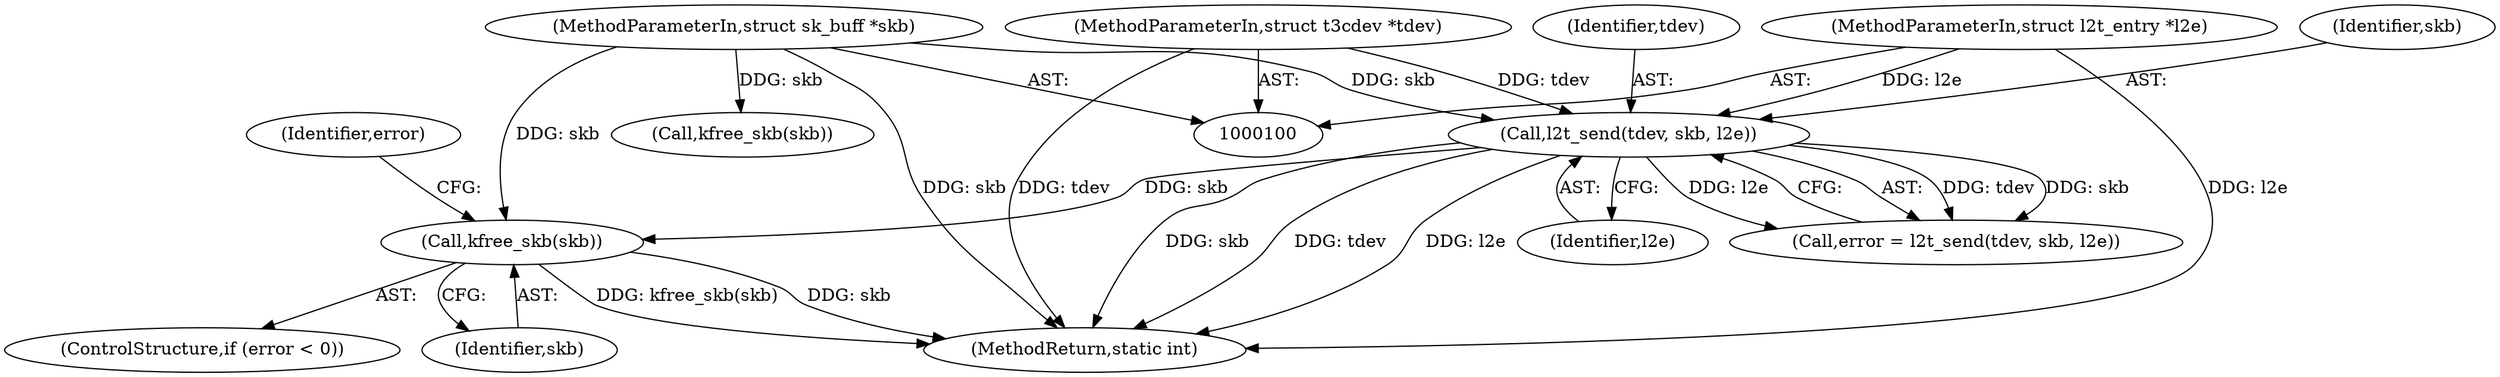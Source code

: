 digraph "0_linux_67f1aee6f45059fd6b0f5b0ecb2c97ad0451f6b3_0@API" {
"1000136" [label="(Call,kfree_skb(skb))"];
"1000128" [label="(Call,l2t_send(tdev, skb, l2e))"];
"1000101" [label="(MethodParameterIn,struct t3cdev *tdev)"];
"1000102" [label="(MethodParameterIn,struct sk_buff *skb)"];
"1000103" [label="(MethodParameterIn,struct l2t_entry *l2e)"];
"1000136" [label="(Call,kfree_skb(skb))"];
"1000137" [label="(Identifier,skb)"];
"1000131" [label="(Identifier,l2e)"];
"1000129" [label="(Identifier,tdev)"];
"1000130" [label="(Identifier,skb)"];
"1000121" [label="(Call,kfree_skb(skb))"];
"1000139" [label="(Identifier,error)"];
"1000128" [label="(Call,l2t_send(tdev, skb, l2e))"];
"1000103" [label="(MethodParameterIn,struct l2t_entry *l2e)"];
"1000102" [label="(MethodParameterIn,struct sk_buff *skb)"];
"1000126" [label="(Call,error = l2t_send(tdev, skb, l2e))"];
"1000132" [label="(ControlStructure,if (error < 0))"];
"1000101" [label="(MethodParameterIn,struct t3cdev *tdev)"];
"1000140" [label="(MethodReturn,static int)"];
"1000136" -> "1000132"  [label="AST: "];
"1000136" -> "1000137"  [label="CFG: "];
"1000137" -> "1000136"  [label="AST: "];
"1000139" -> "1000136"  [label="CFG: "];
"1000136" -> "1000140"  [label="DDG: kfree_skb(skb)"];
"1000136" -> "1000140"  [label="DDG: skb"];
"1000128" -> "1000136"  [label="DDG: skb"];
"1000102" -> "1000136"  [label="DDG: skb"];
"1000128" -> "1000126"  [label="AST: "];
"1000128" -> "1000131"  [label="CFG: "];
"1000129" -> "1000128"  [label="AST: "];
"1000130" -> "1000128"  [label="AST: "];
"1000131" -> "1000128"  [label="AST: "];
"1000126" -> "1000128"  [label="CFG: "];
"1000128" -> "1000140"  [label="DDG: skb"];
"1000128" -> "1000140"  [label="DDG: tdev"];
"1000128" -> "1000140"  [label="DDG: l2e"];
"1000128" -> "1000126"  [label="DDG: tdev"];
"1000128" -> "1000126"  [label="DDG: skb"];
"1000128" -> "1000126"  [label="DDG: l2e"];
"1000101" -> "1000128"  [label="DDG: tdev"];
"1000102" -> "1000128"  [label="DDG: skb"];
"1000103" -> "1000128"  [label="DDG: l2e"];
"1000101" -> "1000100"  [label="AST: "];
"1000101" -> "1000140"  [label="DDG: tdev"];
"1000102" -> "1000100"  [label="AST: "];
"1000102" -> "1000140"  [label="DDG: skb"];
"1000102" -> "1000121"  [label="DDG: skb"];
"1000103" -> "1000100"  [label="AST: "];
"1000103" -> "1000140"  [label="DDG: l2e"];
}
